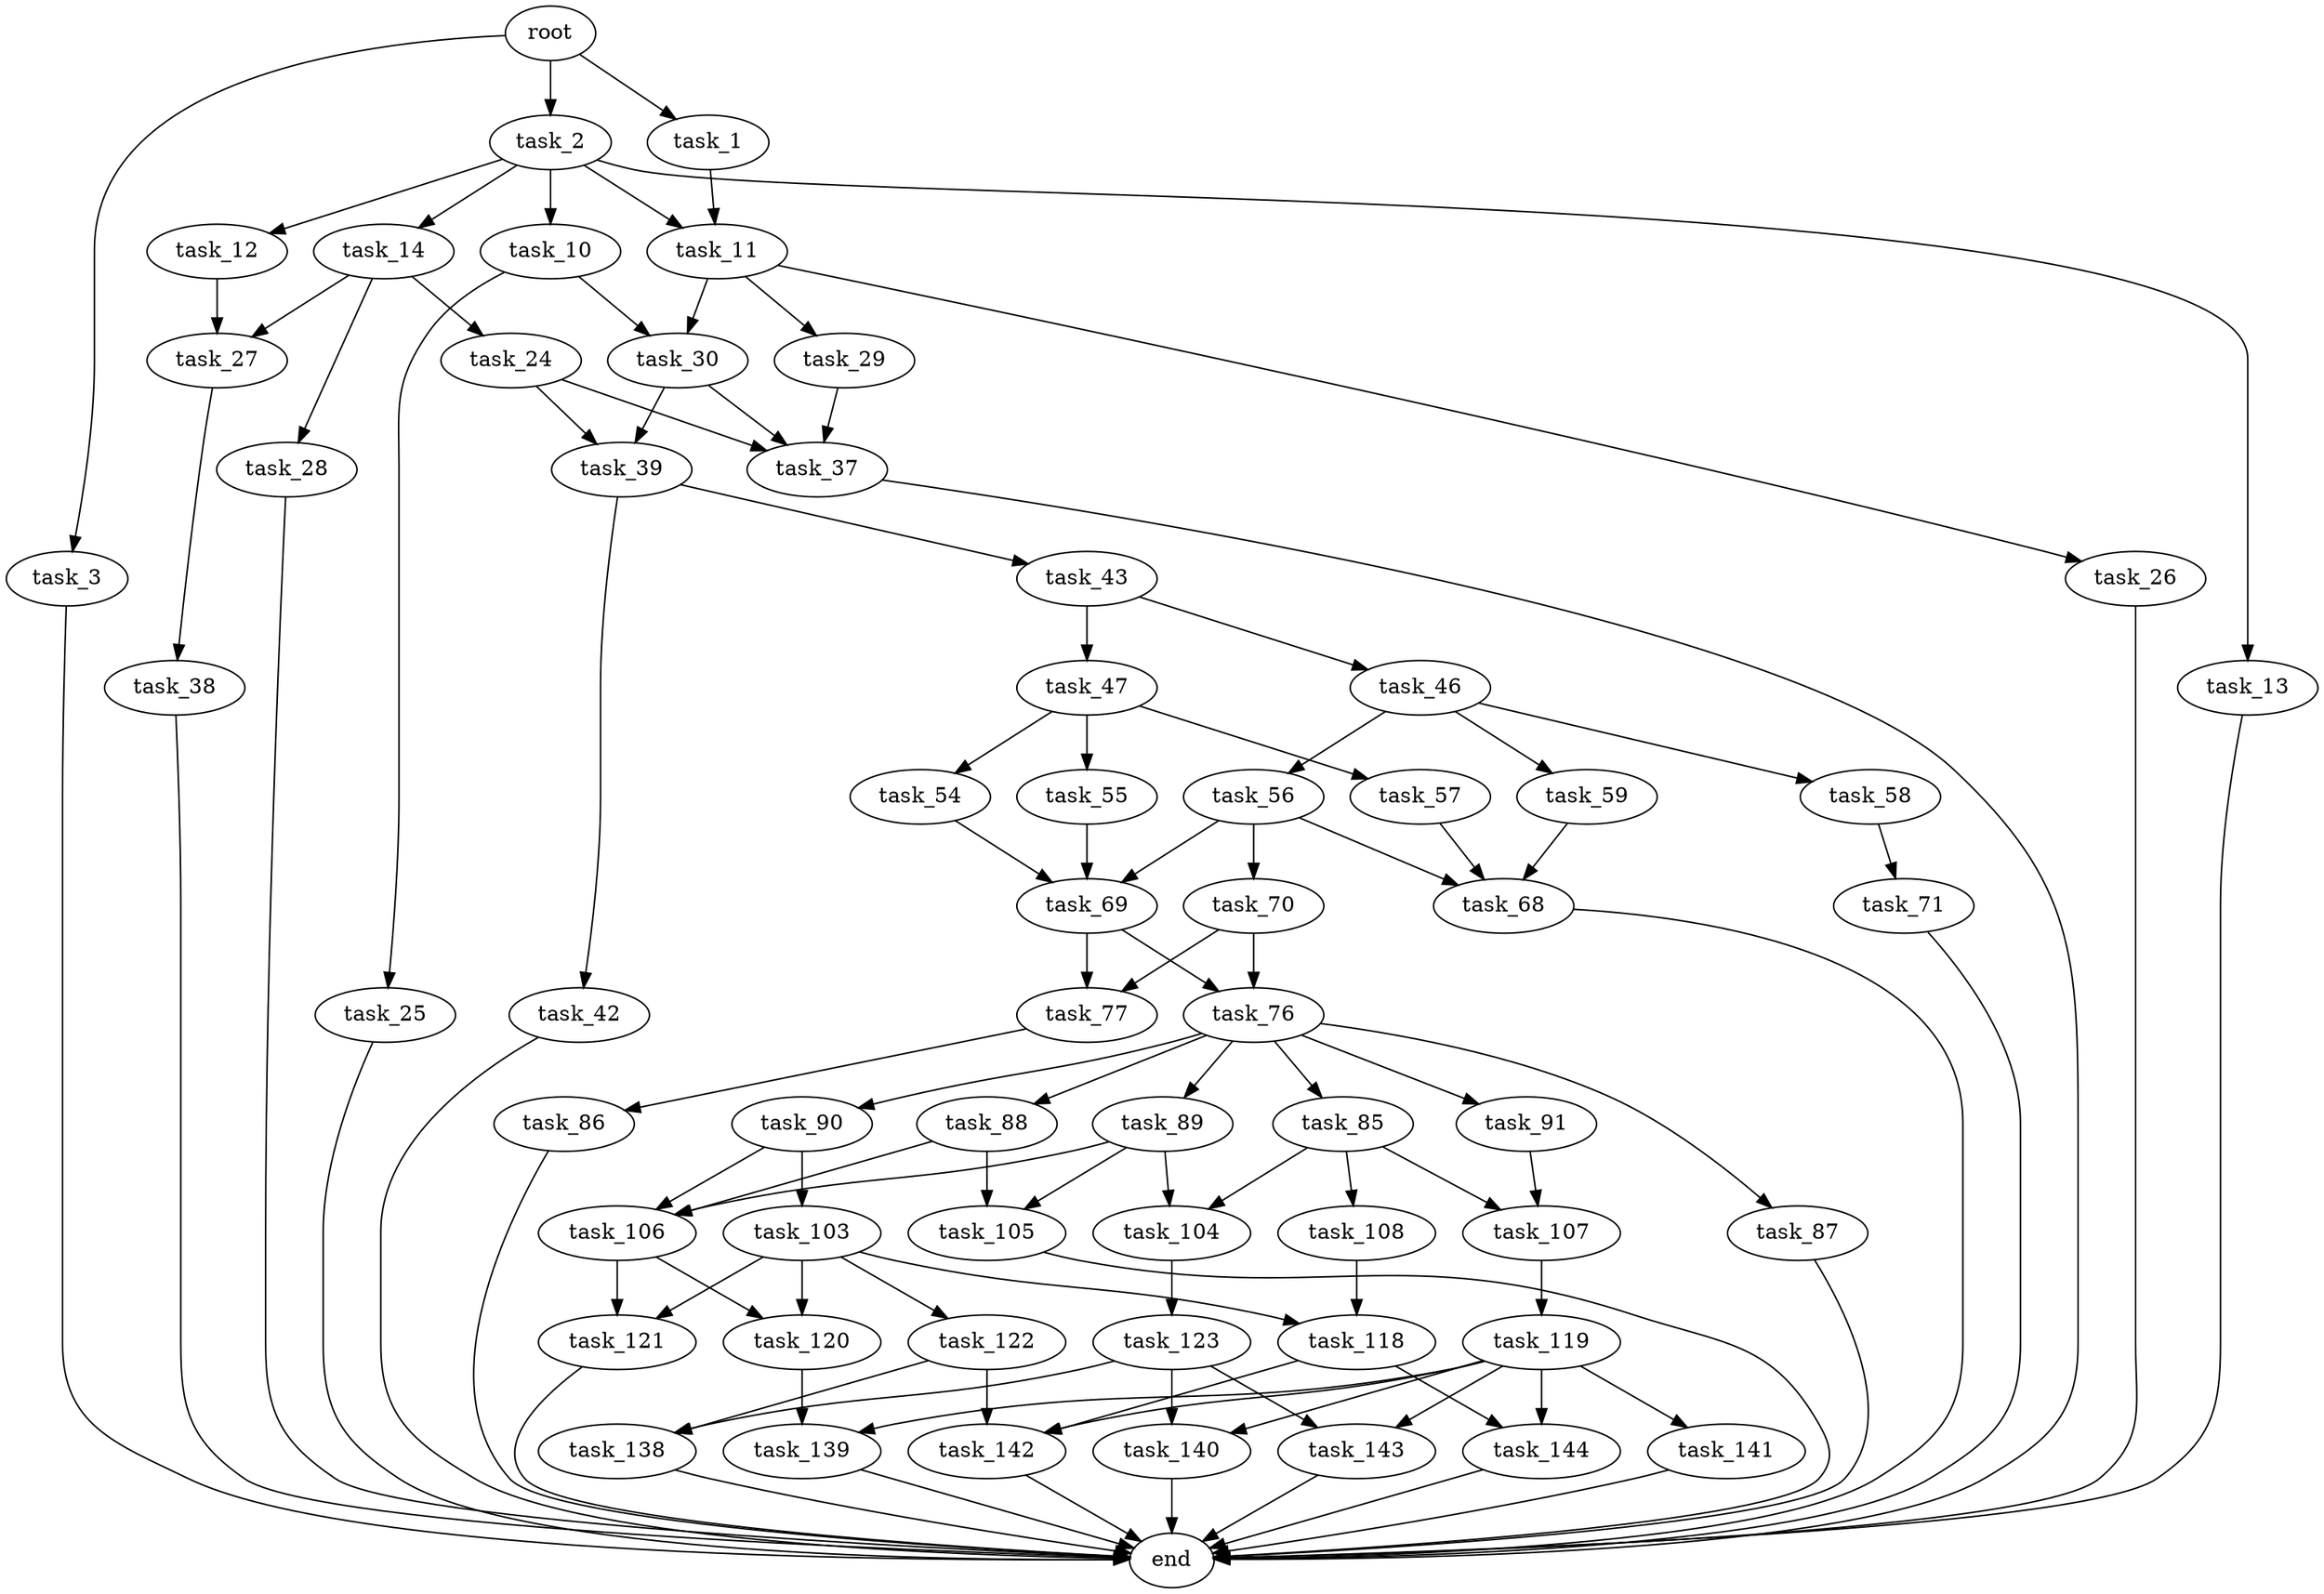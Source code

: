 digraph G {
  root [size="0.000000"];
  task_1 [size="645239131142.000000"];
  task_2 [size="8589934592.000000"];
  task_3 [size="134217728000.000000"];
  task_11 [size="538701291596.000000"];
  task_10 [size="1316305110.000000"];
  task_12 [size="782757789696.000000"];
  task_13 [size="549755813888.000000"];
  task_14 [size="279306937.000000"];
  end [size="0.000000"];
  task_25 [size="74529624741.000000"];
  task_30 [size="285334251921.000000"];
  task_26 [size="24906679984.000000"];
  task_29 [size="698378186064.000000"];
  task_27 [size="20442827808.000000"];
  task_24 [size="26434122932.000000"];
  task_28 [size="1073741824000.000000"];
  task_37 [size="622870258660.000000"];
  task_39 [size="231928233984.000000"];
  task_38 [size="28991029248.000000"];
  task_42 [size="2874241822.000000"];
  task_43 [size="28991029248.000000"];
  task_46 [size="10334646480.000000"];
  task_47 [size="140530629980.000000"];
  task_56 [size="415808838276.000000"];
  task_58 [size="647409001668.000000"];
  task_59 [size="8589934592.000000"];
  task_54 [size="280377049126.000000"];
  task_55 [size="157294040256.000000"];
  task_57 [size="5496918751.000000"];
  task_69 [size="5923866478.000000"];
  task_68 [size="855494167.000000"];
  task_70 [size="303720025167.000000"];
  task_71 [size="68719476736.000000"];
  task_76 [size="392766068818.000000"];
  task_77 [size="262521050557.000000"];
  task_85 [size="8589934592.000000"];
  task_87 [size="68719476736.000000"];
  task_88 [size="140225350096.000000"];
  task_89 [size="396624027540.000000"];
  task_90 [size="1166973836033.000000"];
  task_91 [size="33849828829.000000"];
  task_86 [size="231928233984.000000"];
  task_104 [size="4664656040.000000"];
  task_107 [size="13089885640.000000"];
  task_108 [size="4065660004.000000"];
  task_105 [size="270037972441.000000"];
  task_106 [size="782757789696.000000"];
  task_103 [size="1841868056.000000"];
  task_118 [size="8589934592.000000"];
  task_120 [size="161333212578.000000"];
  task_121 [size="260680655842.000000"];
  task_122 [size="173762350905.000000"];
  task_123 [size="203023545192.000000"];
  task_119 [size="12786502462.000000"];
  task_142 [size="451512730408.000000"];
  task_144 [size="17575228897.000000"];
  task_139 [size="6487248432.000000"];
  task_140 [size="2484105861.000000"];
  task_141 [size="549755813888.000000"];
  task_143 [size="18925463968.000000"];
  task_138 [size="133342944335.000000"];

  root -> task_1 [size="1.000000"];
  root -> task_2 [size="1.000000"];
  root -> task_3 [size="1.000000"];
  task_1 -> task_11 [size="679477248.000000"];
  task_2 -> task_10 [size="33554432.000000"];
  task_2 -> task_11 [size="33554432.000000"];
  task_2 -> task_12 [size="33554432.000000"];
  task_2 -> task_13 [size="33554432.000000"];
  task_2 -> task_14 [size="33554432.000000"];
  task_3 -> end [size="1.000000"];
  task_11 -> task_26 [size="536870912.000000"];
  task_11 -> task_29 [size="536870912.000000"];
  task_11 -> task_30 [size="536870912.000000"];
  task_10 -> task_25 [size="33554432.000000"];
  task_10 -> task_30 [size="33554432.000000"];
  task_12 -> task_27 [size="679477248.000000"];
  task_13 -> end [size="1.000000"];
  task_14 -> task_24 [size="33554432.000000"];
  task_14 -> task_27 [size="33554432.000000"];
  task_14 -> task_28 [size="33554432.000000"];
  task_25 -> end [size="1.000000"];
  task_30 -> task_37 [size="209715200.000000"];
  task_30 -> task_39 [size="209715200.000000"];
  task_26 -> end [size="1.000000"];
  task_29 -> task_37 [size="536870912.000000"];
  task_27 -> task_38 [size="536870912.000000"];
  task_24 -> task_37 [size="33554432.000000"];
  task_24 -> task_39 [size="33554432.000000"];
  task_28 -> end [size="1.000000"];
  task_37 -> end [size="1.000000"];
  task_39 -> task_42 [size="301989888.000000"];
  task_39 -> task_43 [size="301989888.000000"];
  task_38 -> end [size="1.000000"];
  task_42 -> end [size="1.000000"];
  task_43 -> task_46 [size="75497472.000000"];
  task_43 -> task_47 [size="75497472.000000"];
  task_46 -> task_56 [size="536870912.000000"];
  task_46 -> task_58 [size="536870912.000000"];
  task_46 -> task_59 [size="536870912.000000"];
  task_47 -> task_54 [size="536870912.000000"];
  task_47 -> task_55 [size="536870912.000000"];
  task_47 -> task_57 [size="536870912.000000"];
  task_56 -> task_68 [size="536870912.000000"];
  task_56 -> task_69 [size="536870912.000000"];
  task_56 -> task_70 [size="536870912.000000"];
  task_58 -> task_71 [size="838860800.000000"];
  task_59 -> task_68 [size="33554432.000000"];
  task_54 -> task_69 [size="301989888.000000"];
  task_55 -> task_69 [size="134217728.000000"];
  task_57 -> task_68 [size="209715200.000000"];
  task_69 -> task_76 [size="134217728.000000"];
  task_69 -> task_77 [size="134217728.000000"];
  task_68 -> end [size="1.000000"];
  task_70 -> task_76 [size="209715200.000000"];
  task_70 -> task_77 [size="209715200.000000"];
  task_71 -> end [size="1.000000"];
  task_76 -> task_85 [size="838860800.000000"];
  task_76 -> task_87 [size="838860800.000000"];
  task_76 -> task_88 [size="838860800.000000"];
  task_76 -> task_89 [size="838860800.000000"];
  task_76 -> task_90 [size="838860800.000000"];
  task_76 -> task_91 [size="838860800.000000"];
  task_77 -> task_86 [size="301989888.000000"];
  task_85 -> task_104 [size="33554432.000000"];
  task_85 -> task_107 [size="33554432.000000"];
  task_85 -> task_108 [size="33554432.000000"];
  task_87 -> end [size="1.000000"];
  task_88 -> task_105 [size="536870912.000000"];
  task_88 -> task_106 [size="536870912.000000"];
  task_89 -> task_104 [size="536870912.000000"];
  task_89 -> task_105 [size="536870912.000000"];
  task_89 -> task_106 [size="536870912.000000"];
  task_90 -> task_103 [size="838860800.000000"];
  task_90 -> task_106 [size="838860800.000000"];
  task_91 -> task_107 [size="679477248.000000"];
  task_86 -> end [size="1.000000"];
  task_104 -> task_123 [size="411041792.000000"];
  task_107 -> task_119 [size="301989888.000000"];
  task_108 -> task_118 [size="301989888.000000"];
  task_105 -> end [size="1.000000"];
  task_106 -> task_120 [size="679477248.000000"];
  task_106 -> task_121 [size="679477248.000000"];
  task_103 -> task_118 [size="33554432.000000"];
  task_103 -> task_120 [size="33554432.000000"];
  task_103 -> task_121 [size="33554432.000000"];
  task_103 -> task_122 [size="33554432.000000"];
  task_118 -> task_142 [size="33554432.000000"];
  task_118 -> task_144 [size="33554432.000000"];
  task_120 -> task_139 [size="209715200.000000"];
  task_121 -> end [size="1.000000"];
  task_122 -> task_138 [size="679477248.000000"];
  task_122 -> task_142 [size="679477248.000000"];
  task_123 -> task_138 [size="536870912.000000"];
  task_123 -> task_140 [size="536870912.000000"];
  task_123 -> task_143 [size="536870912.000000"];
  task_119 -> task_139 [size="209715200.000000"];
  task_119 -> task_140 [size="209715200.000000"];
  task_119 -> task_141 [size="209715200.000000"];
  task_119 -> task_142 [size="209715200.000000"];
  task_119 -> task_143 [size="209715200.000000"];
  task_119 -> task_144 [size="209715200.000000"];
  task_142 -> end [size="1.000000"];
  task_144 -> end [size="1.000000"];
  task_139 -> end [size="1.000000"];
  task_140 -> end [size="1.000000"];
  task_141 -> end [size="1.000000"];
  task_143 -> end [size="1.000000"];
  task_138 -> end [size="1.000000"];
}
